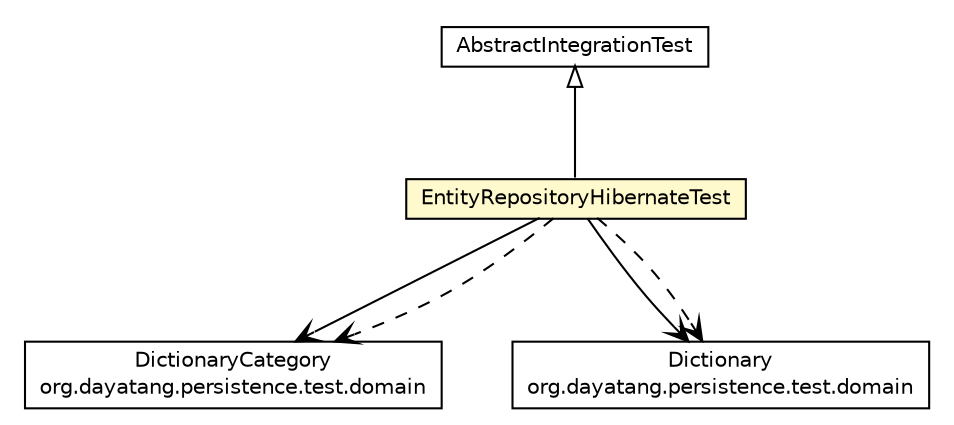 #!/usr/local/bin/dot
#
# Class diagram 
# Generated by UMLGraph version R5_6_6-8-g8d7759 (http://www.umlgraph.org/)
#

digraph G {
	edge [fontname="Helvetica",fontsize=10,labelfontname="Helvetica",labelfontsize=10];
	node [fontname="Helvetica",fontsize=10,shape=plaintext];
	nodesep=0.25;
	ranksep=0.5;
	// org.dayatang.persistence.hibernate.EntityRepositoryHibernateTest
	c23581 [label=<<table title="org.dayatang.persistence.hibernate.EntityRepositoryHibernateTest" border="0" cellborder="1" cellspacing="0" cellpadding="2" port="p" bgcolor="lemonChiffon" href="./EntityRepositoryHibernateTest.html">
		<tr><td><table border="0" cellspacing="0" cellpadding="1">
<tr><td align="center" balign="center"> EntityRepositoryHibernateTest </td></tr>
		</table></td></tr>
		</table>>, URL="./EntityRepositoryHibernateTest.html", fontname="Helvetica", fontcolor="black", fontsize=10.0];
	// org.dayatang.persistence.hibernate.AbstractIntegrationTest
	c23584 [label=<<table title="org.dayatang.persistence.hibernate.AbstractIntegrationTest" border="0" cellborder="1" cellspacing="0" cellpadding="2" port="p" href="./AbstractIntegrationTest.html">
		<tr><td><table border="0" cellspacing="0" cellpadding="1">
<tr><td align="center" balign="center"> AbstractIntegrationTest </td></tr>
		</table></td></tr>
		</table>>, URL="./AbstractIntegrationTest.html", fontname="Helvetica", fontcolor="black", fontsize=10.0];
	//org.dayatang.persistence.hibernate.EntityRepositoryHibernateTest extends org.dayatang.persistence.hibernate.AbstractIntegrationTest
	c23584:p -> c23581:p [dir=back,arrowtail=empty];
	// org.dayatang.persistence.hibernate.EntityRepositoryHibernateTest NAVASSOC org.dayatang.persistence.test.domain.DictionaryCategory
	c23581:p -> c23670:p [taillabel="", label=" "headlabel="", fontname="Helvetica", fontcolor="black", fontsize=10.0, color="black", arrowhead=open];
	// org.dayatang.persistence.hibernate.EntityRepositoryHibernateTest NAVASSOC org.dayatang.persistence.test.domain.Dictionary
	c23581:p -> c23671:p [taillabel="", label=" "headlabel="", fontname="Helvetica", fontcolor="black", fontsize=10.0, color="black", arrowhead=open];
	// org.dayatang.persistence.hibernate.EntityRepositoryHibernateTest DEPEND org.dayatang.persistence.test.domain.DictionaryCategory
	c23581:p -> c23670:p [taillabel="", label=" "headlabel="", fontname="Helvetica", fontcolor="black", fontsize=10.0, color="black", arrowhead=open, style=dashed];
	// org.dayatang.persistence.hibernate.EntityRepositoryHibernateTest DEPEND org.dayatang.persistence.test.domain.Dictionary
	c23581:p -> c23671:p [taillabel="", label=" "headlabel="", fontname="Helvetica", fontcolor="black", fontsize=10.0, color="black", arrowhead=open, style=dashed];
	// org.dayatang.persistence.test.domain.DictionaryCategory
	c23670 [label=<<table title="org.dayatang.persistence.test.domain.DictionaryCategory" border="0" cellborder="1" cellspacing="0" cellpadding="2" port="p" href="http://java.sun.com/j2se/1.4.2/docs/api/org/dayatang/persistence/test/domain/DictionaryCategory.html">
		<tr><td><table border="0" cellspacing="0" cellpadding="1">
<tr><td align="center" balign="center"> DictionaryCategory </td></tr>
<tr><td align="center" balign="center"> org.dayatang.persistence.test.domain </td></tr>
		</table></td></tr>
		</table>>, URL="http://java.sun.com/j2se/1.4.2/docs/api/org/dayatang/persistence/test/domain/DictionaryCategory.html", fontname="Helvetica", fontcolor="black", fontsize=10.0];
	// org.dayatang.persistence.test.domain.Dictionary
	c23671 [label=<<table title="org.dayatang.persistence.test.domain.Dictionary" border="0" cellborder="1" cellspacing="0" cellpadding="2" port="p" href="http://java.sun.com/j2se/1.4.2/docs/api/org/dayatang/persistence/test/domain/Dictionary.html">
		<tr><td><table border="0" cellspacing="0" cellpadding="1">
<tr><td align="center" balign="center"> Dictionary </td></tr>
<tr><td align="center" balign="center"> org.dayatang.persistence.test.domain </td></tr>
		</table></td></tr>
		</table>>, URL="http://java.sun.com/j2se/1.4.2/docs/api/org/dayatang/persistence/test/domain/Dictionary.html", fontname="Helvetica", fontcolor="black", fontsize=10.0];
}

